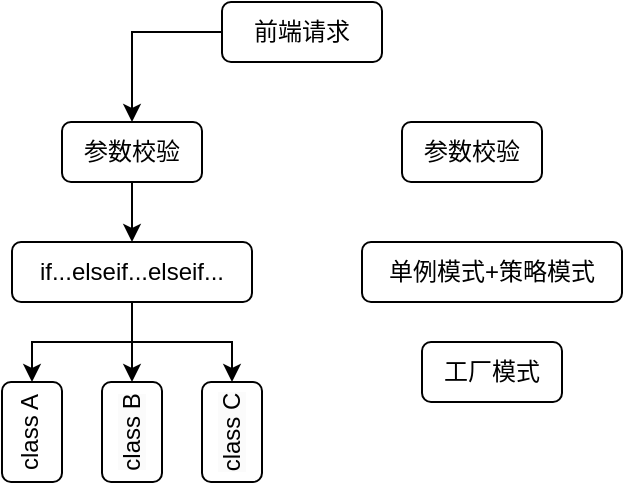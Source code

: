 <mxfile version="26.0.14">
  <diagram name="第 1 页" id="KLoRAD8Rr4eNPZWAdf4I">
    <mxGraphModel dx="406" dy="268" grid="1" gridSize="10" guides="1" tooltips="1" connect="1" arrows="1" fold="1" page="1" pageScale="1" pageWidth="827" pageHeight="1169" math="0" shadow="0">
      <root>
        <mxCell id="0" />
        <mxCell id="1" parent="0" />
        <mxCell id="lLpGI7_uiI3f87P-loz6-7" style="edgeStyle=orthogonalEdgeStyle;rounded=0;orthogonalLoop=1;jettySize=auto;html=1;entryX=0.5;entryY=0;entryDx=0;entryDy=0;" edge="1" parent="1" source="lLpGI7_uiI3f87P-loz6-1" target="lLpGI7_uiI3f87P-loz6-2">
          <mxGeometry relative="1" as="geometry" />
        </mxCell>
        <mxCell id="lLpGI7_uiI3f87P-loz6-1" value="前端请求" style="rounded=1;whiteSpace=wrap;html=1;" vertex="1" parent="1">
          <mxGeometry x="360" y="150" width="80" height="30" as="geometry" />
        </mxCell>
        <mxCell id="lLpGI7_uiI3f87P-loz6-8" style="edgeStyle=orthogonalEdgeStyle;rounded=0;orthogonalLoop=1;jettySize=auto;html=1;entryX=0.5;entryY=0;entryDx=0;entryDy=0;" edge="1" parent="1" source="lLpGI7_uiI3f87P-loz6-2" target="lLpGI7_uiI3f87P-loz6-3">
          <mxGeometry relative="1" as="geometry" />
        </mxCell>
        <mxCell id="lLpGI7_uiI3f87P-loz6-2" value="参数校验" style="rounded=1;whiteSpace=wrap;html=1;" vertex="1" parent="1">
          <mxGeometry x="280" y="210" width="70" height="30" as="geometry" />
        </mxCell>
        <mxCell id="lLpGI7_uiI3f87P-loz6-9" style="edgeStyle=orthogonalEdgeStyle;rounded=0;orthogonalLoop=1;jettySize=auto;html=1;entryX=0.5;entryY=0;entryDx=0;entryDy=0;" edge="1" parent="1" source="lLpGI7_uiI3f87P-loz6-3" target="lLpGI7_uiI3f87P-loz6-4">
          <mxGeometry relative="1" as="geometry" />
        </mxCell>
        <mxCell id="lLpGI7_uiI3f87P-loz6-10" style="edgeStyle=orthogonalEdgeStyle;rounded=0;orthogonalLoop=1;jettySize=auto;html=1;entryX=0.5;entryY=0;entryDx=0;entryDy=0;" edge="1" parent="1" source="lLpGI7_uiI3f87P-loz6-3" target="lLpGI7_uiI3f87P-loz6-5">
          <mxGeometry relative="1" as="geometry" />
        </mxCell>
        <mxCell id="lLpGI7_uiI3f87P-loz6-11" style="edgeStyle=orthogonalEdgeStyle;rounded=0;orthogonalLoop=1;jettySize=auto;html=1;entryX=0.5;entryY=0;entryDx=0;entryDy=0;" edge="1" parent="1" source="lLpGI7_uiI3f87P-loz6-3" target="lLpGI7_uiI3f87P-loz6-6">
          <mxGeometry relative="1" as="geometry" />
        </mxCell>
        <mxCell id="lLpGI7_uiI3f87P-loz6-3" value="if...elseif...elseif..." style="rounded=1;whiteSpace=wrap;html=1;" vertex="1" parent="1">
          <mxGeometry x="255" y="270" width="120" height="30" as="geometry" />
        </mxCell>
        <mxCell id="lLpGI7_uiI3f87P-loz6-4" value="class A" style="rounded=1;whiteSpace=wrap;html=1;verticalAlign=top;horizontal=0;" vertex="1" parent="1">
          <mxGeometry x="250" y="340" width="30" height="50" as="geometry" />
        </mxCell>
        <mxCell id="lLpGI7_uiI3f87P-loz6-5" value="&lt;span style=&quot;color: rgb(0, 0, 0); font-family: Helvetica; font-size: 12px; font-style: normal; font-variant-ligatures: normal; font-variant-caps: normal; font-weight: 400; letter-spacing: normal; orphans: 2; text-align: center; text-indent: 0px; text-transform: none; widows: 2; word-spacing: 0px; -webkit-text-stroke-width: 0px; white-space: normal; background-color: rgb(251, 251, 251); text-decoration-thickness: initial; text-decoration-style: initial; text-decoration-color: initial; float: none; display: inline !important;&quot;&gt;class B&lt;/span&gt;" style="rounded=1;whiteSpace=wrap;html=1;horizontal=0;" vertex="1" parent="1">
          <mxGeometry x="300" y="340" width="30" height="50" as="geometry" />
        </mxCell>
        <mxCell id="lLpGI7_uiI3f87P-loz6-6" value="&lt;span style=&quot;color: rgb(0, 0, 0); font-family: Helvetica; font-size: 12px; font-style: normal; font-variant-ligatures: normal; font-variant-caps: normal; font-weight: 400; letter-spacing: normal; orphans: 2; text-align: center; text-indent: 0px; text-transform: none; widows: 2; word-spacing: 0px; -webkit-text-stroke-width: 0px; white-space: normal; background-color: rgb(251, 251, 251); text-decoration-thickness: initial; text-decoration-style: initial; text-decoration-color: initial; float: none; display: inline !important;&quot;&gt;class C&lt;/span&gt;" style="rounded=1;whiteSpace=wrap;html=1;horizontal=0;" vertex="1" parent="1">
          <mxGeometry x="350" y="340" width="30" height="50" as="geometry" />
        </mxCell>
        <mxCell id="lLpGI7_uiI3f87P-loz6-13" value="参数校验" style="rounded=1;whiteSpace=wrap;html=1;" vertex="1" parent="1">
          <mxGeometry x="450" y="210" width="70" height="30" as="geometry" />
        </mxCell>
        <mxCell id="lLpGI7_uiI3f87P-loz6-14" value="单例模式+策略模式" style="rounded=1;whiteSpace=wrap;html=1;" vertex="1" parent="1">
          <mxGeometry x="430" y="270" width="130" height="30" as="geometry" />
        </mxCell>
        <mxCell id="lLpGI7_uiI3f87P-loz6-15" value="工厂模式" style="rounded=1;whiteSpace=wrap;html=1;" vertex="1" parent="1">
          <mxGeometry x="460" y="320" width="70" height="30" as="geometry" />
        </mxCell>
      </root>
    </mxGraphModel>
  </diagram>
</mxfile>
